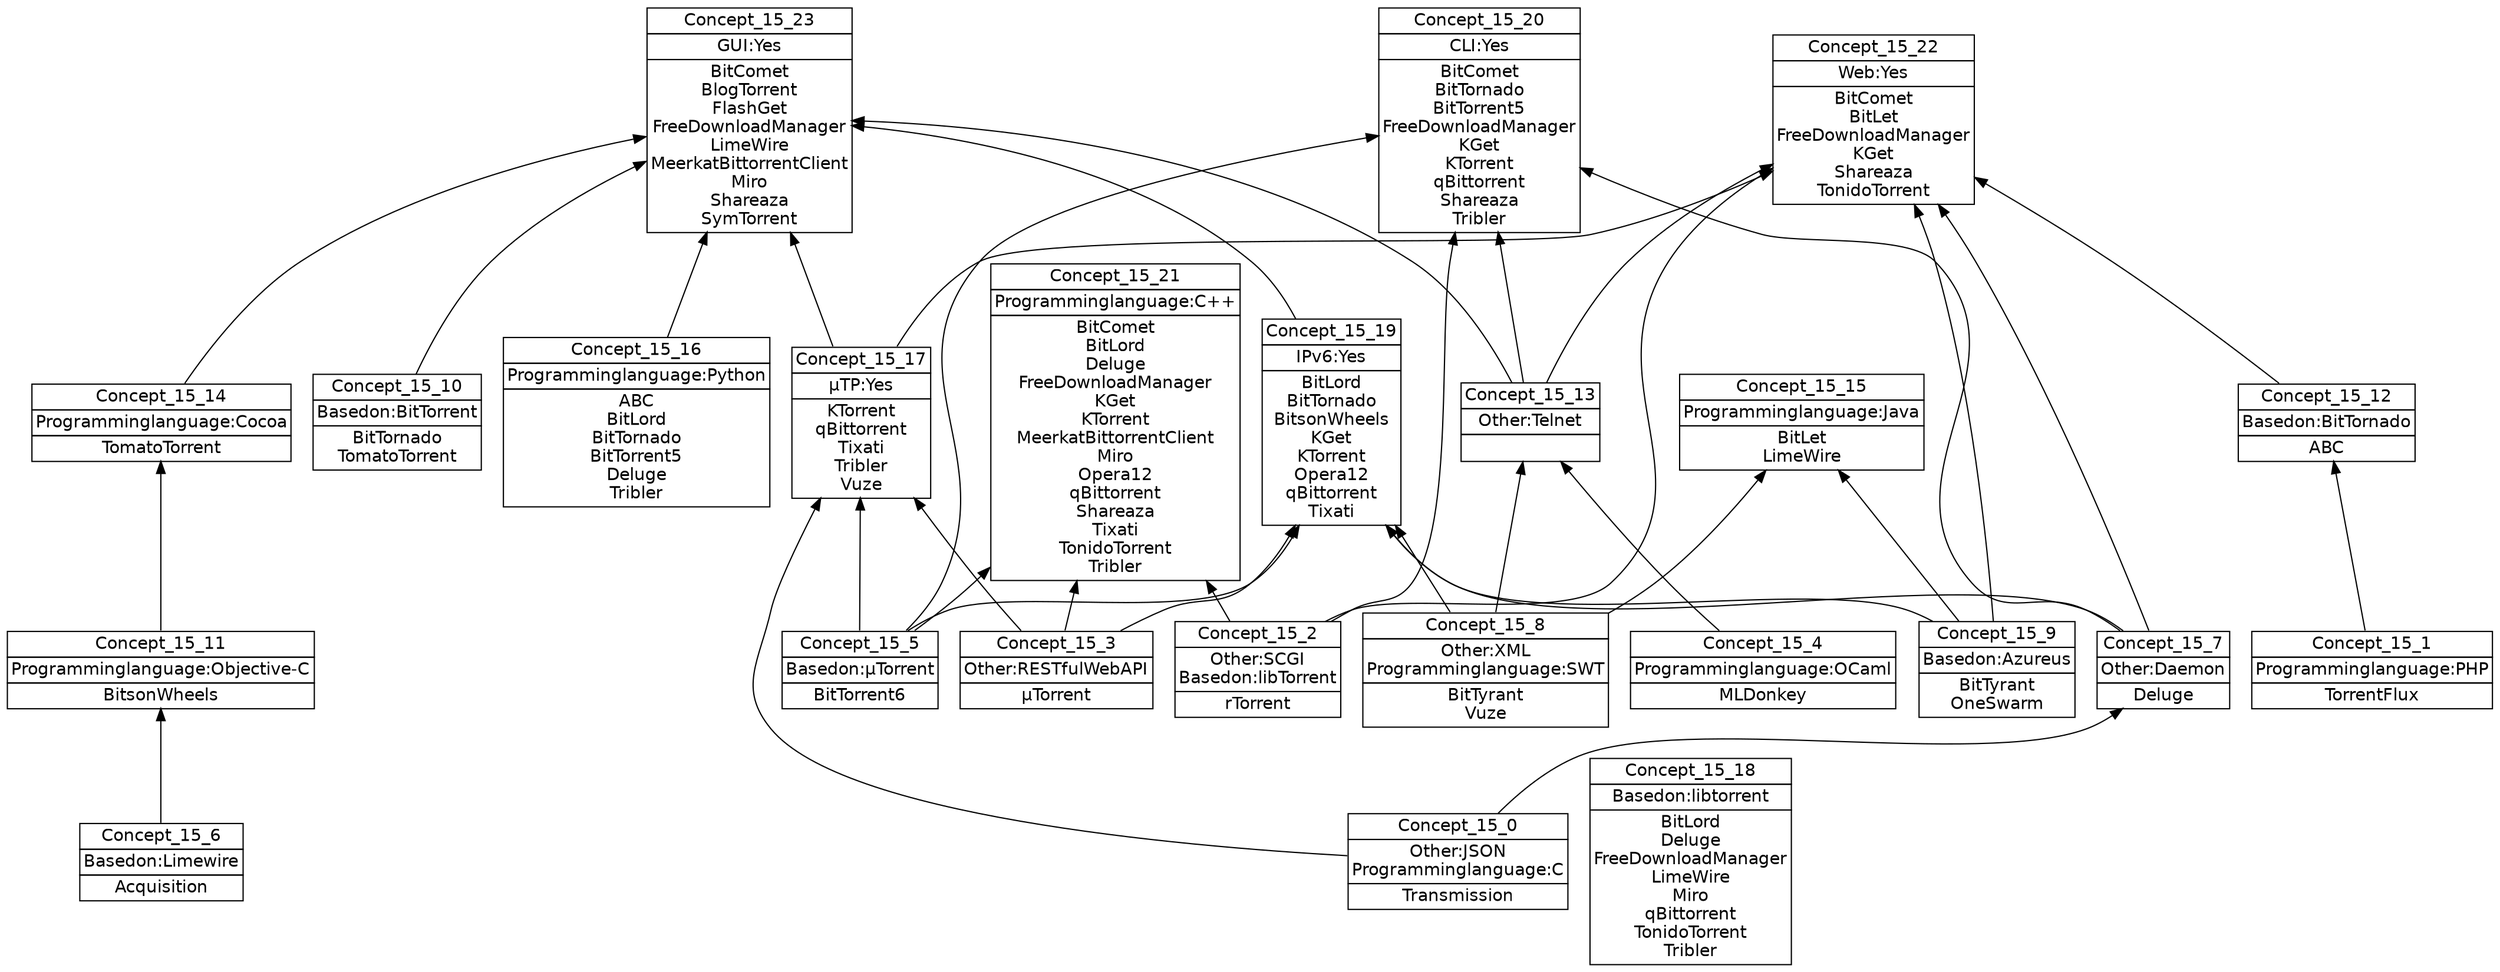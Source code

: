 digraph G { 
	rankdir=BT;
	margin=0;
	node [margin="0.03,0.03",fontname="DejaVu Sans"];
	ranksep=0.3;
	nodesep=0.2;
//graph[label="name:15,concept number:24,object number:34,attribute number:27"
10 [shape=none,label=<<table border="0" cellborder="1" cellspacing="0" port="p"><tr><td>Concept_15_4</td></tr><tr><td>Programminglanguage:OCaml<br/></td></tr><tr><td>MLDonkey<br/></td></tr></table>>];
11 [shape=none,label=<<table border="0" cellborder="1" cellspacing="0" port="p"><tr><td>Concept_15_1</td></tr><tr><td>Programminglanguage:PHP<br/></td></tr><tr><td>TorrentFlux<br/></td></tr></table>>];
16 [shape=none,label=<<table border="0" cellborder="1" cellspacing="0" port="p"><tr><td>Concept_15_5</td></tr><tr><td>Basedon:µTorrent<br/></td></tr><tr><td>BitTorrent6<br/></td></tr></table>>];
17 [shape=none,label=<<table border="0" cellborder="1" cellspacing="0" port="p"><tr><td>Concept_15_6</td></tr><tr><td>Basedon:Limewire<br/></td></tr><tr><td>Acquisition<br/></td></tr></table>>];
3 [shape=none,label=<<table border="0" cellborder="1" cellspacing="0" port="p"><tr><td>Concept_15_3</td></tr><tr><td>Other:RESTfulWebAPI<br/></td></tr><tr><td>µTorrent<br/></td></tr></table>>];
4 [shape=none,label=<<table border="0" cellborder="1" cellspacing="0" port="p"><tr><td>Concept_15_2</td></tr><tr><td>Other:SCGI<br/>Basedon:libTorrent<br/></td></tr><tr><td>rTorrent<br/></td></tr></table>>];
6 [shape=none,label=<<table border="0" cellborder="1" cellspacing="0" port="p"><tr><td>Concept_15_0</td></tr><tr><td>Other:JSON<br/>Programminglanguage:C<br/></td></tr><tr><td>Transmission<br/></td></tr></table>>];
12 [shape=none,label=<<table border="0" cellborder="1" cellspacing="0" port="p"><tr><td>Concept_15_11</td></tr><tr><td>Programminglanguage:Objective-C<br/></td></tr><tr><td>BitsonWheels<br/></td></tr></table>>];
18 [shape=none,label=<<table border="0" cellborder="1" cellspacing="0" port="p"><tr><td>Concept_15_9</td></tr><tr><td>Basedon:Azureus<br/></td></tr><tr><td>BitTyrant<br/>OneSwarm<br/></td></tr></table>>];
19 [shape=none,label=<<table border="0" cellborder="1" cellspacing="0" port="p"><tr><td>Concept_15_10</td></tr><tr><td>Basedon:BitTorrent<br/></td></tr><tr><td>BitTornado<br/>TomatoTorrent<br/></td></tr></table>>];
21 [shape=none,label=<<table border="0" cellborder="1" cellspacing="0" port="p"><tr><td>Concept_15_12</td></tr><tr><td>Basedon:BitTornado<br/></td></tr><tr><td>ABC<br/></td></tr></table>>];
7 [shape=none,label=<<table border="0" cellborder="1" cellspacing="0" port="p"><tr><td>Concept_15_7</td></tr><tr><td>Other:Daemon<br/></td></tr><tr><td>Deluge<br/></td></tr></table>>];
8 [shape=none,label=<<table border="0" cellborder="1" cellspacing="0" port="p"><tr><td>Concept_15_8</td></tr><tr><td>Other:XML<br/>Programminglanguage:SWT<br/></td></tr><tr><td>BitTyrant<br/>Vuze<br/></td></tr></table>>];
5 [shape=none,label=<<table border="0" cellborder="1" cellspacing="0" port="p"><tr><td>Concept_15_13</td></tr><tr><td>Other:Telnet<br/></td></tr><tr><td><br/></td></tr></table>>];
9 [shape=none,label=<<table border="0" cellborder="1" cellspacing="0" port="p"><tr><td>Concept_15_14</td></tr><tr><td>Programminglanguage:Cocoa<br/></td></tr><tr><td>TomatoTorrent<br/></td></tr></table>>];
15 [shape=none,label=<<table border="0" cellborder="1" cellspacing="0" port="p"><tr><td>Concept_15_15</td></tr><tr><td>Programminglanguage:Java<br/></td></tr><tr><td>BitLet<br/>LimeWire<br/></td></tr></table>>];
13 [shape=none,label=<<table border="0" cellborder="1" cellspacing="0" port="p"><tr><td>Concept_15_16</td></tr><tr><td>Programminglanguage:Python<br/></td></tr><tr><td>ABC<br/>BitLord<br/>BitTornado<br/>BitTorrent5<br/>Deluge<br/>Tribler<br/></td></tr></table>>];
20 [shape=none,label=<<table border="0" cellborder="1" cellspacing="0" port="p"><tr><td>Concept_15_18</td></tr><tr><td>Basedon:libtorrent<br/></td></tr><tr><td>BitLord<br/>Deluge<br/>FreeDownloadManager<br/>LimeWire<br/>Miro<br/>qBittorrent<br/>TonidoTorrent<br/>Tribler<br/></td></tr></table>>];
22 [shape=none,label=<<table border="0" cellborder="1" cellspacing="0" port="p"><tr><td>Concept_15_19</td></tr><tr><td>IPv6:Yes<br/></td></tr><tr><td>BitLord<br/>BitTornado<br/>BitsonWheels<br/>KGet<br/>KTorrent<br/>Opera12<br/>qBittorrent<br/>Tixati<br/></td></tr></table>>];
2 [shape=none,label=<<table border="0" cellborder="1" cellspacing="0" port="p"><tr><td>Concept_15_20</td></tr><tr><td>CLI:Yes<br/></td></tr><tr><td>BitComet<br/>BitTornado<br/>BitTorrent5<br/>FreeDownloadManager<br/>KGet<br/>KTorrent<br/>qBittorrent<br/>Shareaza<br/>Tribler<br/></td></tr></table>>];
14 [shape=none,label=<<table border="0" cellborder="1" cellspacing="0" port="p"><tr><td>Concept_15_21</td></tr><tr><td>Programminglanguage:C++<br/></td></tr><tr><td>BitComet<br/>BitLord<br/>Deluge<br/>FreeDownloadManager<br/>KGet<br/>KTorrent<br/>MeerkatBittorrentClient<br/>Miro<br/>Opera12<br/>qBittorrent<br/>Shareaza<br/>Tixati<br/>TonidoTorrent<br/>Tribler<br/></td></tr></table>>];
1 [shape=none,label=<<table border="0" cellborder="1" cellspacing="0" port="p"><tr><td>Concept_15_22</td></tr><tr><td>Web:Yes<br/></td></tr><tr><td>BitComet<br/>BitLet<br/>FreeDownloadManager<br/>KGet<br/>Shareaza<br/>TonidoTorrent<br/></td></tr></table>>];
0 [shape=none,label=<<table border="0" cellborder="1" cellspacing="0" port="p"><tr><td>Concept_15_23</td></tr><tr><td>GUI:Yes<br/></td></tr><tr><td>BitComet<br/>BlogTorrent<br/>FlashGet<br/>FreeDownloadManager<br/>LimeWire<br/>MeerkatBittorrentClient<br/>Miro<br/>Shareaza<br/>SymTorrent<br/></td></tr></table>>];
23 [shape=none,label=<<table border="0" cellborder="1" cellspacing="0" port="p"><tr><td>Concept_15_17</td></tr><tr><td>µTP:Yes<br/></td></tr><tr><td>KTorrent<br/>qBittorrent<br/>Tixati<br/>Tribler<br/>Vuze<br/></td></tr></table>>];
	17:p -> 12:p
	11:p -> 21:p
	6:p -> 7:p
	10:p -> 5:p
	8:p -> 5:p
	12:p -> 9:p
	8:p -> 15:p
	18:p -> 15:p
	16:p -> 22:p
	3:p -> 22:p
	8:p -> 22:p
	18:p -> 22:p
	7:p -> 22:p
	4:p -> 2:p
	16:p -> 2:p
	5:p -> 2:p
	7:p -> 2:p
	4:p -> 14:p
	16:p -> 14:p
	3:p -> 14:p
	4:p -> 1:p
	5:p -> 1:p
	21:p -> 1:p
	7:p -> 1:p
	18:p -> 1:p
	23:p -> 1:p
	5:p -> 0:p
	9:p -> 0:p
	22:p -> 0:p
	13:p -> 0:p
	23:p -> 0:p
	19:p -> 0:p
	16:p -> 23:p
	3:p -> 23:p
	6:p -> 23:p
}